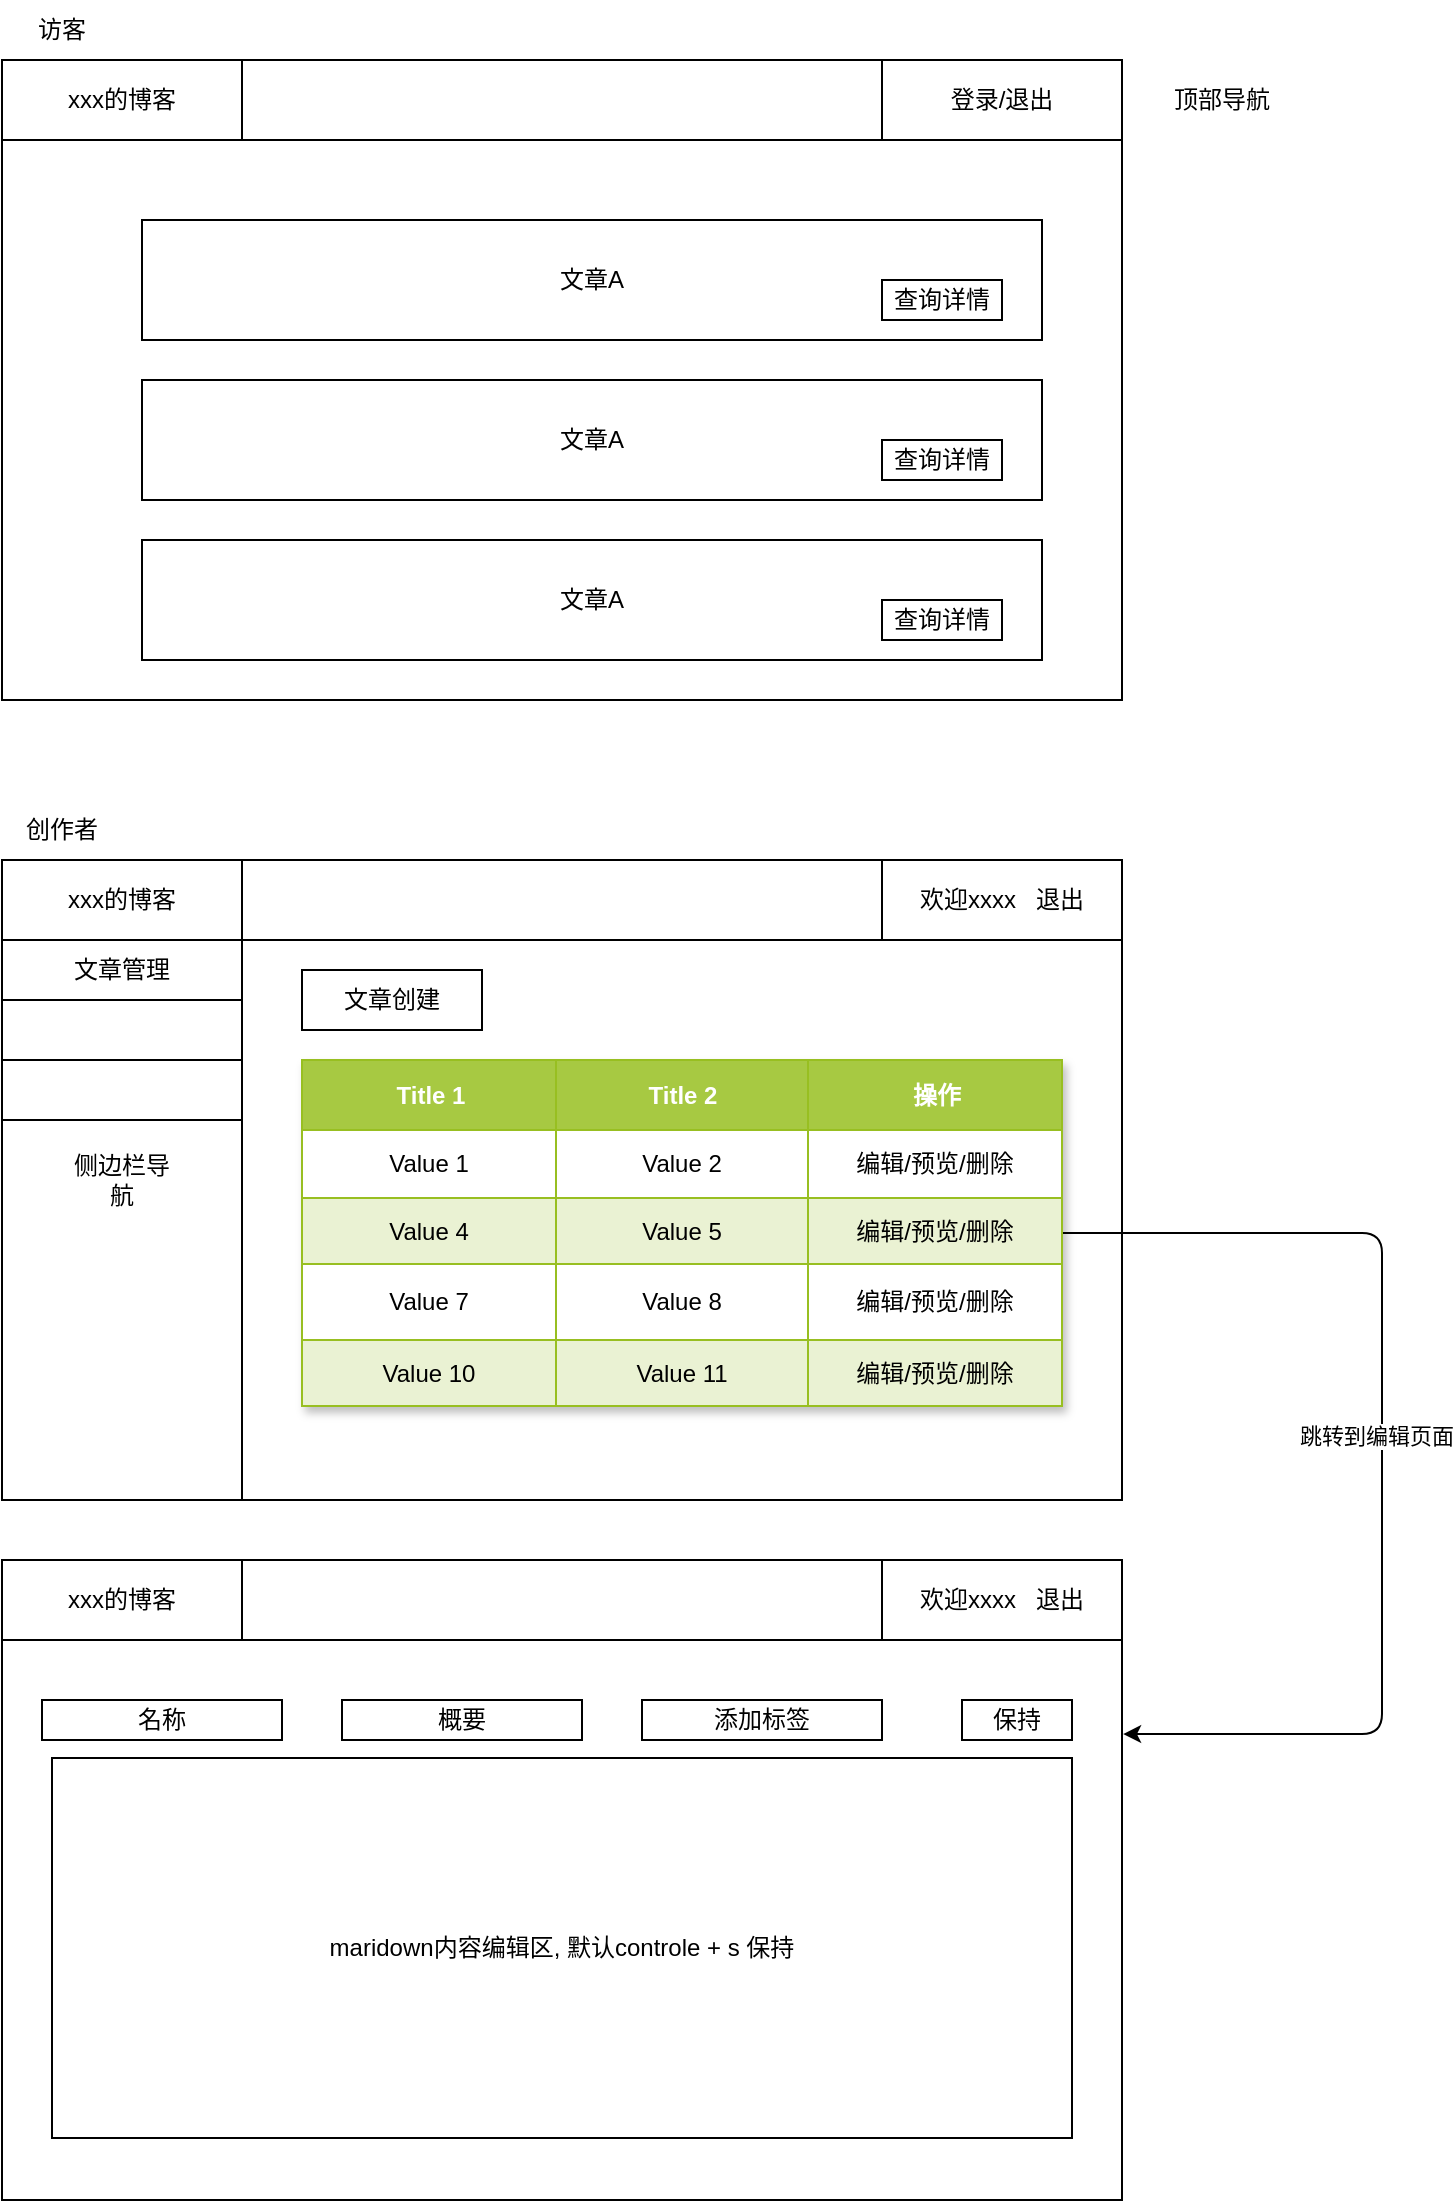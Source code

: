 <mxfile>
    <diagram id="4oUEzURUMMLEd8YwWwql" name="第 1 页">
        <mxGraphModel dx="1121" dy="541" grid="1" gridSize="10" guides="1" tooltips="1" connect="1" arrows="1" fold="1" page="1" pageScale="1" pageWidth="827" pageHeight="1169" math="0" shadow="0">
            <root>
                <mxCell id="0"/>
                <mxCell id="1" parent="0"/>
                <mxCell id="2" value="" style="rounded=0;whiteSpace=wrap;html=1;" vertex="1" parent="1">
                    <mxGeometry x="80" y="130" width="560" height="320" as="geometry"/>
                </mxCell>
                <mxCell id="3" value="访客" style="text;html=1;strokeColor=none;fillColor=none;align=center;verticalAlign=middle;whiteSpace=wrap;rounded=0;" vertex="1" parent="1">
                    <mxGeometry x="80" y="100" width="60" height="30" as="geometry"/>
                </mxCell>
                <mxCell id="4" value="&#10;&lt;span style=&quot;color: rgb(0, 0, 0); font-family: Helvetica; font-size: 12px; font-style: normal; font-variant-ligatures: normal; font-variant-caps: normal; font-weight: 400; letter-spacing: normal; orphans: 2; text-align: center; text-indent: 0px; text-transform: none; widows: 2; word-spacing: 0px; -webkit-text-stroke-width: 0px; background-color: rgb(251, 251, 251); text-decoration-thickness: initial; text-decoration-style: initial; text-decoration-color: initial; float: none; display: inline !important;&quot;&gt;编辑/预览/删除&lt;/span&gt;&#10;&#10;" style="rounded=0;whiteSpace=wrap;html=1;" vertex="1" parent="1">
                    <mxGeometry x="80" y="530" width="560" height="320" as="geometry"/>
                </mxCell>
                <mxCell id="5" value="创作者" style="text;html=1;strokeColor=none;fillColor=none;align=center;verticalAlign=middle;whiteSpace=wrap;rounded=0;" vertex="1" parent="1">
                    <mxGeometry x="80" y="500" width="60" height="30" as="geometry"/>
                </mxCell>
                <mxCell id="6" value="" style="rounded=0;whiteSpace=wrap;html=1;" vertex="1" parent="1">
                    <mxGeometry x="80" y="130" width="560" height="40" as="geometry"/>
                </mxCell>
                <mxCell id="7" value="xxx的博客" style="rounded=0;whiteSpace=wrap;html=1;" vertex="1" parent="1">
                    <mxGeometry x="80" y="130" width="120" height="40" as="geometry"/>
                </mxCell>
                <mxCell id="8" value="登录/退出" style="rounded=0;whiteSpace=wrap;html=1;" vertex="1" parent="1">
                    <mxGeometry x="520" y="130" width="120" height="40" as="geometry"/>
                </mxCell>
                <mxCell id="9" value="顶部导航" style="text;html=1;strokeColor=none;fillColor=none;align=center;verticalAlign=middle;whiteSpace=wrap;rounded=0;" vertex="1" parent="1">
                    <mxGeometry x="660" y="135" width="60" height="30" as="geometry"/>
                </mxCell>
                <mxCell id="10" value="文章A" style="rounded=0;whiteSpace=wrap;html=1;" vertex="1" parent="1">
                    <mxGeometry x="150" y="210" width="450" height="60" as="geometry"/>
                </mxCell>
                <mxCell id="11" value="文章A" style="rounded=0;whiteSpace=wrap;html=1;" vertex="1" parent="1">
                    <mxGeometry x="150" y="290" width="450" height="60" as="geometry"/>
                </mxCell>
                <mxCell id="12" value="文章A" style="rounded=0;whiteSpace=wrap;html=1;" vertex="1" parent="1">
                    <mxGeometry x="150" y="370" width="450" height="60" as="geometry"/>
                </mxCell>
                <mxCell id="13" value="查询详情" style="rounded=0;whiteSpace=wrap;html=1;" vertex="1" parent="1">
                    <mxGeometry x="520" y="240" width="60" height="20" as="geometry"/>
                </mxCell>
                <mxCell id="14" value="查询详情" style="rounded=0;whiteSpace=wrap;html=1;" vertex="1" parent="1">
                    <mxGeometry x="520" y="320" width="60" height="20" as="geometry"/>
                </mxCell>
                <mxCell id="15" value="查询详情" style="rounded=0;whiteSpace=wrap;html=1;" vertex="1" parent="1">
                    <mxGeometry x="520" y="400" width="60" height="20" as="geometry"/>
                </mxCell>
                <mxCell id="16" value="" style="rounded=0;whiteSpace=wrap;html=1;" vertex="1" parent="1">
                    <mxGeometry x="80" y="530" width="560" height="40" as="geometry"/>
                </mxCell>
                <mxCell id="17" value="xxx的博客" style="rounded=0;whiteSpace=wrap;html=1;" vertex="1" parent="1">
                    <mxGeometry x="80" y="530" width="120" height="40" as="geometry"/>
                </mxCell>
                <mxCell id="18" value="欢迎xxxx&amp;nbsp; &amp;nbsp;退出" style="rounded=0;whiteSpace=wrap;html=1;" vertex="1" parent="1">
                    <mxGeometry x="520" y="530" width="120" height="40" as="geometry"/>
                </mxCell>
                <mxCell id="19" value="" style="rounded=0;whiteSpace=wrap;html=1;" vertex="1" parent="1">
                    <mxGeometry x="80" y="570" width="120" height="280" as="geometry"/>
                </mxCell>
                <mxCell id="20" value="侧边栏导航" style="text;html=1;strokeColor=none;fillColor=none;align=center;verticalAlign=middle;whiteSpace=wrap;rounded=0;" vertex="1" parent="1">
                    <mxGeometry x="110" y="675" width="60" height="30" as="geometry"/>
                </mxCell>
                <mxCell id="21" value="文章管理" style="rounded=0;whiteSpace=wrap;html=1;" vertex="1" parent="1">
                    <mxGeometry x="80" y="570" width="120" height="30" as="geometry"/>
                </mxCell>
                <mxCell id="22" value="" style="rounded=0;whiteSpace=wrap;html=1;" vertex="1" parent="1">
                    <mxGeometry x="80" y="600" width="120" height="30" as="geometry"/>
                </mxCell>
                <mxCell id="23" value="" style="rounded=0;whiteSpace=wrap;html=1;" vertex="1" parent="1">
                    <mxGeometry x="80" y="630" width="120" height="30" as="geometry"/>
                </mxCell>
                <mxCell id="26" value="文章创建" style="rounded=0;whiteSpace=wrap;html=1;" vertex="1" parent="1">
                    <mxGeometry x="230" y="585" width="90" height="30" as="geometry"/>
                </mxCell>
                <mxCell id="67" style="edgeStyle=orthogonalEdgeStyle;html=1;exitX=1;exitY=0.5;exitDx=0;exitDy=0;entryX=1.001;entryY=0.272;entryDx=0;entryDy=0;entryPerimeter=0;" edge="1" parent="1" source="45" target="66">
                    <mxGeometry relative="1" as="geometry">
                        <Array as="points">
                            <mxPoint x="770" y="717"/>
                            <mxPoint x="770" y="967"/>
                        </Array>
                    </mxGeometry>
                </mxCell>
                <mxCell id="68" value="跳转到编辑页面" style="edgeLabel;html=1;align=center;verticalAlign=middle;resizable=0;points=[];" vertex="1" connectable="0" parent="67">
                    <mxGeometry x="-0.033" y="-3" relative="1" as="geometry">
                        <mxPoint as="offset"/>
                    </mxGeometry>
                </mxCell>
                <mxCell id="45" value="Assets" style="childLayout=tableLayout;recursiveResize=0;strokeColor=#98bf21;fillColor=#A7C942;shadow=1;" vertex="1" parent="1">
                    <mxGeometry x="230" y="630" width="380" height="173" as="geometry"/>
                </mxCell>
                <mxCell id="46" style="shape=tableRow;horizontal=0;startSize=0;swimlaneHead=0;swimlaneBody=0;top=0;left=0;bottom=0;right=0;dropTarget=0;collapsible=0;recursiveResize=0;expand=0;fontStyle=0;strokeColor=inherit;fillColor=#ffffff;" vertex="1" parent="45">
                    <mxGeometry width="380" height="35" as="geometry"/>
                </mxCell>
                <mxCell id="47" value="Title 1" style="connectable=0;recursiveResize=0;strokeColor=inherit;fillColor=#A7C942;align=center;fontStyle=1;fontColor=#FFFFFF;html=1;" vertex="1" parent="46">
                    <mxGeometry width="127" height="35" as="geometry">
                        <mxRectangle width="127" height="35" as="alternateBounds"/>
                    </mxGeometry>
                </mxCell>
                <mxCell id="48" value="Title 2" style="connectable=0;recursiveResize=0;strokeColor=inherit;fillColor=#A7C942;align=center;fontStyle=1;fontColor=#FFFFFF;html=1;" vertex="1" parent="46">
                    <mxGeometry x="127" width="126" height="35" as="geometry">
                        <mxRectangle width="126" height="35" as="alternateBounds"/>
                    </mxGeometry>
                </mxCell>
                <mxCell id="49" value="操作" style="connectable=0;recursiveResize=0;strokeColor=inherit;fillColor=#A7C942;align=center;fontStyle=1;fontColor=#FFFFFF;html=1;" vertex="1" parent="46">
                    <mxGeometry x="253" width="127" height="35" as="geometry">
                        <mxRectangle width="127" height="35" as="alternateBounds"/>
                    </mxGeometry>
                </mxCell>
                <mxCell id="50" value="" style="shape=tableRow;horizontal=0;startSize=0;swimlaneHead=0;swimlaneBody=0;top=0;left=0;bottom=0;right=0;dropTarget=0;collapsible=0;recursiveResize=0;expand=0;fontStyle=0;strokeColor=inherit;fillColor=#ffffff;" vertex="1" parent="45">
                    <mxGeometry y="35" width="380" height="34" as="geometry"/>
                </mxCell>
                <mxCell id="51" value="Value 1" style="connectable=0;recursiveResize=0;strokeColor=inherit;fillColor=inherit;align=center;whiteSpace=wrap;html=1;" vertex="1" parent="50">
                    <mxGeometry width="127" height="34" as="geometry">
                        <mxRectangle width="127" height="34" as="alternateBounds"/>
                    </mxGeometry>
                </mxCell>
                <mxCell id="52" value="Value 2" style="connectable=0;recursiveResize=0;strokeColor=inherit;fillColor=inherit;align=center;whiteSpace=wrap;html=1;" vertex="1" parent="50">
                    <mxGeometry x="127" width="126" height="34" as="geometry">
                        <mxRectangle width="126" height="34" as="alternateBounds"/>
                    </mxGeometry>
                </mxCell>
                <mxCell id="53" value="编辑/预览/删除" style="connectable=0;recursiveResize=0;strokeColor=inherit;fillColor=inherit;align=center;whiteSpace=wrap;html=1;" vertex="1" parent="50">
                    <mxGeometry x="253" width="127" height="34" as="geometry">
                        <mxRectangle width="127" height="34" as="alternateBounds"/>
                    </mxGeometry>
                </mxCell>
                <mxCell id="54" value="" style="shape=tableRow;horizontal=0;startSize=0;swimlaneHead=0;swimlaneBody=0;top=0;left=0;bottom=0;right=0;dropTarget=0;collapsible=0;recursiveResize=0;expand=0;fontStyle=1;strokeColor=inherit;fillColor=#EAF2D3;" vertex="1" parent="45">
                    <mxGeometry y="69" width="380" height="33" as="geometry"/>
                </mxCell>
                <mxCell id="55" value="Value 4" style="connectable=0;recursiveResize=0;strokeColor=inherit;fillColor=inherit;whiteSpace=wrap;html=1;" vertex="1" parent="54">
                    <mxGeometry width="127" height="33" as="geometry">
                        <mxRectangle width="127" height="33" as="alternateBounds"/>
                    </mxGeometry>
                </mxCell>
                <mxCell id="56" value="Value 5" style="connectable=0;recursiveResize=0;strokeColor=inherit;fillColor=inherit;whiteSpace=wrap;html=1;" vertex="1" parent="54">
                    <mxGeometry x="127" width="126" height="33" as="geometry">
                        <mxRectangle width="126" height="33" as="alternateBounds"/>
                    </mxGeometry>
                </mxCell>
                <mxCell id="57" value="编辑/预览/删除" style="connectable=0;recursiveResize=0;strokeColor=inherit;fillColor=inherit;whiteSpace=wrap;html=1;" vertex="1" parent="54">
                    <mxGeometry x="253" width="127" height="33" as="geometry">
                        <mxRectangle width="127" height="33" as="alternateBounds"/>
                    </mxGeometry>
                </mxCell>
                <mxCell id="58" value="" style="shape=tableRow;horizontal=0;startSize=0;swimlaneHead=0;swimlaneBody=0;top=0;left=0;bottom=0;right=0;dropTarget=0;collapsible=0;recursiveResize=0;expand=0;fontStyle=0;strokeColor=inherit;fillColor=#ffffff;" vertex="1" parent="45">
                    <mxGeometry y="102" width="380" height="38" as="geometry"/>
                </mxCell>
                <mxCell id="59" value="Value 7" style="connectable=0;recursiveResize=0;strokeColor=inherit;fillColor=inherit;fontStyle=0;align=center;whiteSpace=wrap;html=1;" vertex="1" parent="58">
                    <mxGeometry width="127" height="38" as="geometry">
                        <mxRectangle width="127" height="38" as="alternateBounds"/>
                    </mxGeometry>
                </mxCell>
                <mxCell id="60" value="Value 8" style="connectable=0;recursiveResize=0;strokeColor=inherit;fillColor=inherit;fontStyle=0;align=center;whiteSpace=wrap;html=1;" vertex="1" parent="58">
                    <mxGeometry x="127" width="126" height="38" as="geometry">
                        <mxRectangle width="126" height="38" as="alternateBounds"/>
                    </mxGeometry>
                </mxCell>
                <mxCell id="61" value="编辑/预览/删除" style="connectable=0;recursiveResize=0;strokeColor=inherit;fillColor=inherit;fontStyle=0;align=center;whiteSpace=wrap;html=1;" vertex="1" parent="58">
                    <mxGeometry x="253" width="127" height="38" as="geometry">
                        <mxRectangle width="127" height="38" as="alternateBounds"/>
                    </mxGeometry>
                </mxCell>
                <mxCell id="62" value="" style="shape=tableRow;horizontal=0;startSize=0;swimlaneHead=0;swimlaneBody=0;top=0;left=0;bottom=0;right=0;dropTarget=0;collapsible=0;recursiveResize=0;expand=0;fontStyle=1;strokeColor=inherit;fillColor=#EAF2D3;" vertex="1" parent="45">
                    <mxGeometry y="140" width="380" height="33" as="geometry"/>
                </mxCell>
                <mxCell id="63" value="Value 10" style="connectable=0;recursiveResize=0;strokeColor=inherit;fillColor=inherit;whiteSpace=wrap;html=1;" vertex="1" parent="62">
                    <mxGeometry width="127" height="33" as="geometry">
                        <mxRectangle width="127" height="33" as="alternateBounds"/>
                    </mxGeometry>
                </mxCell>
                <mxCell id="64" value="Value 11" style="connectable=0;recursiveResize=0;strokeColor=inherit;fillColor=inherit;whiteSpace=wrap;html=1;" vertex="1" parent="62">
                    <mxGeometry x="127" width="126" height="33" as="geometry">
                        <mxRectangle width="126" height="33" as="alternateBounds"/>
                    </mxGeometry>
                </mxCell>
                <mxCell id="65" value="编辑/预览/删除" style="connectable=0;recursiveResize=0;strokeColor=inherit;fillColor=inherit;whiteSpace=wrap;html=1;" vertex="1" parent="62">
                    <mxGeometry x="253" width="127" height="33" as="geometry">
                        <mxRectangle width="127" height="33" as="alternateBounds"/>
                    </mxGeometry>
                </mxCell>
                <mxCell id="66" value="" style="rounded=0;whiteSpace=wrap;html=1;" vertex="1" parent="1">
                    <mxGeometry x="80" y="880" width="560" height="320" as="geometry"/>
                </mxCell>
                <mxCell id="71" value="" style="rounded=0;whiteSpace=wrap;html=1;" vertex="1" parent="1">
                    <mxGeometry x="80" y="880" width="560" height="40" as="geometry"/>
                </mxCell>
                <mxCell id="72" value="maridown内容编辑区, 默认controle + s 保持" style="rounded=0;whiteSpace=wrap;html=1;" vertex="1" parent="1">
                    <mxGeometry x="105" y="979" width="510" height="190" as="geometry"/>
                </mxCell>
                <mxCell id="73" value="名称" style="rounded=0;whiteSpace=wrap;html=1;" vertex="1" parent="1">
                    <mxGeometry x="100" y="950" width="120" height="20" as="geometry"/>
                </mxCell>
                <mxCell id="74" value="概要" style="rounded=0;whiteSpace=wrap;html=1;" vertex="1" parent="1">
                    <mxGeometry x="250" y="950" width="120" height="20" as="geometry"/>
                </mxCell>
                <mxCell id="75" value="添加标签" style="rounded=0;whiteSpace=wrap;html=1;" vertex="1" parent="1">
                    <mxGeometry x="400" y="950" width="120" height="20" as="geometry"/>
                </mxCell>
                <mxCell id="76" value="保持" style="rounded=0;whiteSpace=wrap;html=1;" vertex="1" parent="1">
                    <mxGeometry x="560" y="950" width="55" height="20" as="geometry"/>
                </mxCell>
                <mxCell id="77" value="xxx的博客" style="rounded=0;whiteSpace=wrap;html=1;" vertex="1" parent="1">
                    <mxGeometry x="80" y="880" width="120" height="40" as="geometry"/>
                </mxCell>
                <mxCell id="78" value="欢迎xxxx&amp;nbsp; &amp;nbsp;退出" style="rounded=0;whiteSpace=wrap;html=1;" vertex="1" parent="1">
                    <mxGeometry x="520" y="880" width="120" height="40" as="geometry"/>
                </mxCell>
            </root>
        </mxGraphModel>
    </diagram>
</mxfile>